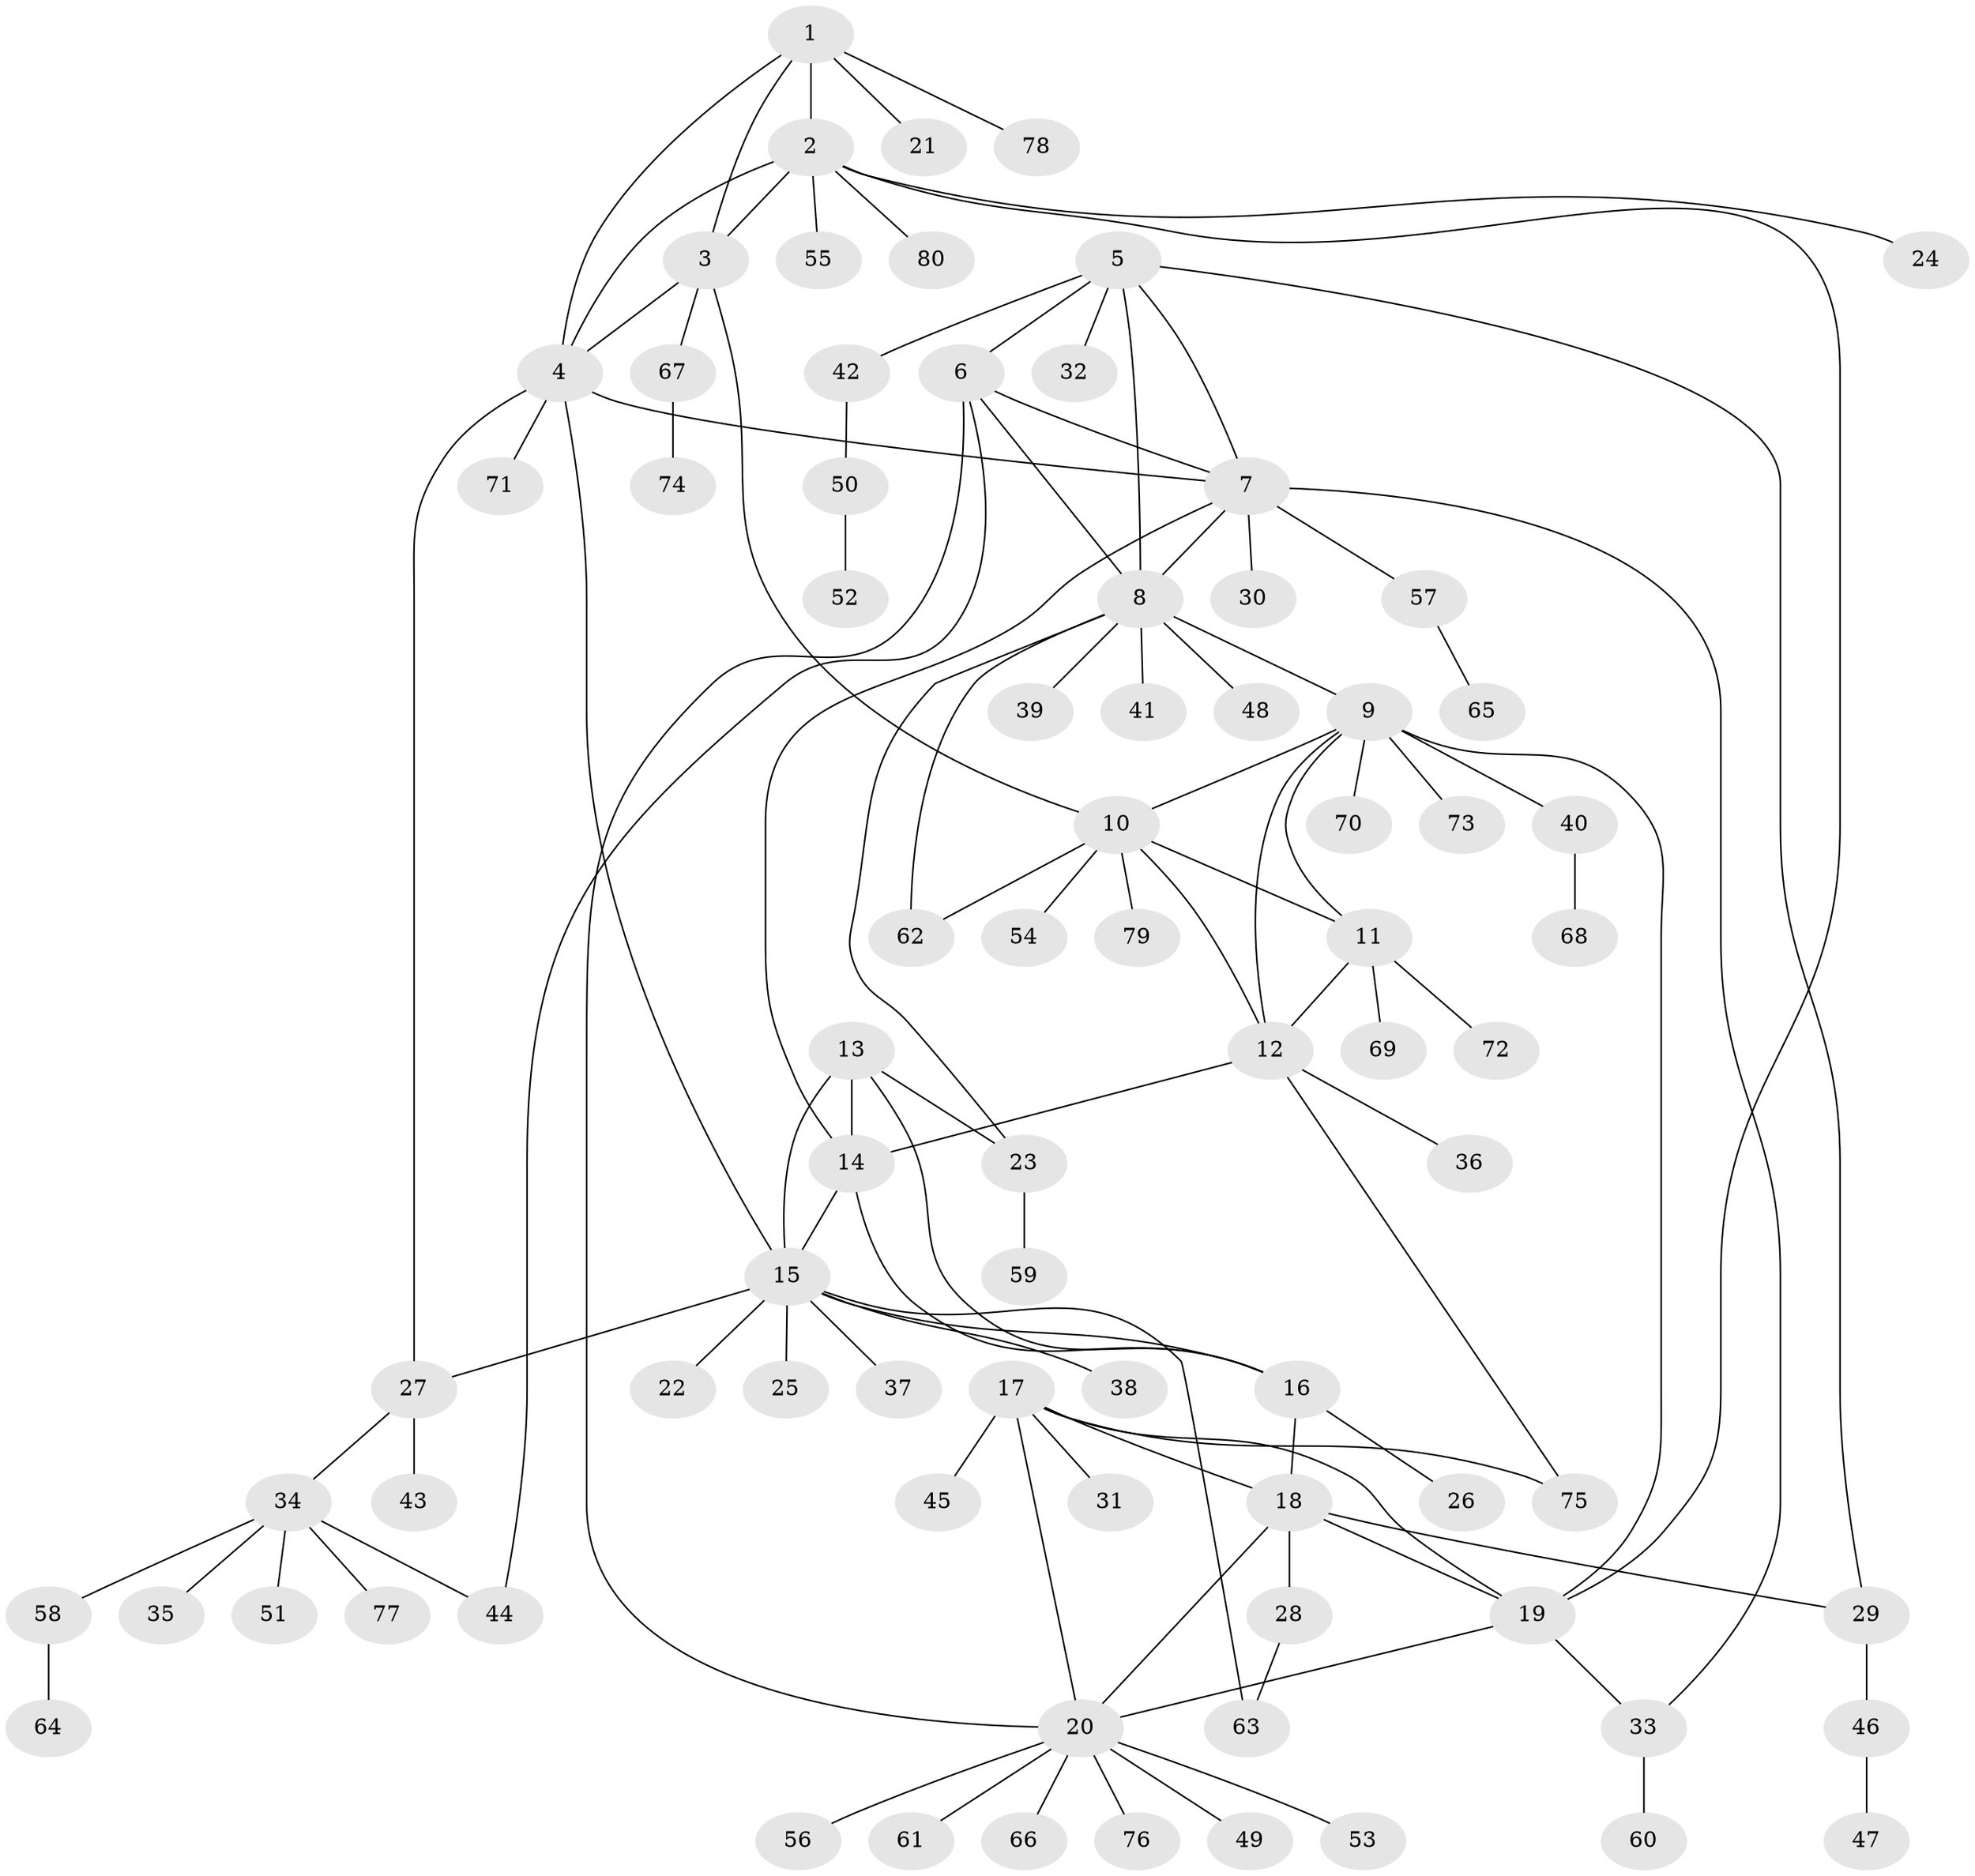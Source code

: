// coarse degree distribution, {4: 0.03508771929824561, 6: 0.08771929824561403, 5: 0.12280701754385964, 7: 0.03508771929824561, 8: 0.017543859649122806, 9: 0.03508771929824561, 3: 0.05263157894736842, 1: 0.45614035087719296, 2: 0.15789473684210525}
// Generated by graph-tools (version 1.1) at 2025/52/03/04/25 22:52:29]
// undirected, 80 vertices, 108 edges
graph export_dot {
  node [color=gray90,style=filled];
  1;
  2;
  3;
  4;
  5;
  6;
  7;
  8;
  9;
  10;
  11;
  12;
  13;
  14;
  15;
  16;
  17;
  18;
  19;
  20;
  21;
  22;
  23;
  24;
  25;
  26;
  27;
  28;
  29;
  30;
  31;
  32;
  33;
  34;
  35;
  36;
  37;
  38;
  39;
  40;
  41;
  42;
  43;
  44;
  45;
  46;
  47;
  48;
  49;
  50;
  51;
  52;
  53;
  54;
  55;
  56;
  57;
  58;
  59;
  60;
  61;
  62;
  63;
  64;
  65;
  66;
  67;
  68;
  69;
  70;
  71;
  72;
  73;
  74;
  75;
  76;
  77;
  78;
  79;
  80;
  1 -- 2;
  1 -- 3;
  1 -- 4;
  1 -- 21;
  1 -- 78;
  2 -- 3;
  2 -- 4;
  2 -- 19;
  2 -- 24;
  2 -- 55;
  2 -- 80;
  3 -- 4;
  3 -- 10;
  3 -- 67;
  4 -- 7;
  4 -- 15;
  4 -- 27;
  4 -- 71;
  5 -- 6;
  5 -- 7;
  5 -- 8;
  5 -- 29;
  5 -- 32;
  5 -- 42;
  6 -- 7;
  6 -- 8;
  6 -- 20;
  6 -- 44;
  7 -- 8;
  7 -- 14;
  7 -- 30;
  7 -- 33;
  7 -- 57;
  8 -- 9;
  8 -- 23;
  8 -- 39;
  8 -- 41;
  8 -- 48;
  8 -- 62;
  9 -- 10;
  9 -- 11;
  9 -- 12;
  9 -- 19;
  9 -- 40;
  9 -- 70;
  9 -- 73;
  10 -- 11;
  10 -- 12;
  10 -- 54;
  10 -- 62;
  10 -- 79;
  11 -- 12;
  11 -- 69;
  11 -- 72;
  12 -- 14;
  12 -- 36;
  12 -- 75;
  13 -- 14;
  13 -- 15;
  13 -- 16;
  13 -- 23;
  14 -- 15;
  14 -- 16;
  15 -- 16;
  15 -- 22;
  15 -- 25;
  15 -- 27;
  15 -- 37;
  15 -- 38;
  15 -- 63;
  16 -- 18;
  16 -- 26;
  17 -- 18;
  17 -- 19;
  17 -- 20;
  17 -- 31;
  17 -- 45;
  17 -- 75;
  18 -- 19;
  18 -- 20;
  18 -- 28;
  18 -- 29;
  19 -- 20;
  19 -- 33;
  20 -- 49;
  20 -- 53;
  20 -- 56;
  20 -- 61;
  20 -- 66;
  20 -- 76;
  23 -- 59;
  27 -- 34;
  27 -- 43;
  28 -- 63;
  29 -- 46;
  33 -- 60;
  34 -- 35;
  34 -- 44;
  34 -- 51;
  34 -- 58;
  34 -- 77;
  40 -- 68;
  42 -- 50;
  46 -- 47;
  50 -- 52;
  57 -- 65;
  58 -- 64;
  67 -- 74;
}
